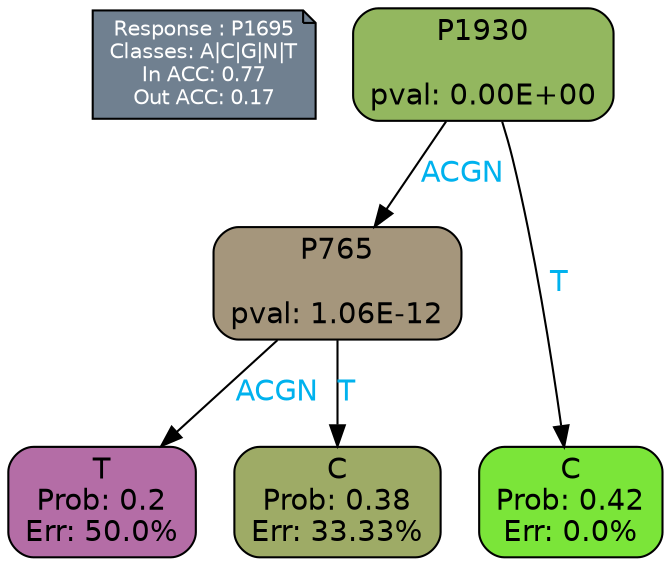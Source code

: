 digraph Tree {
node [shape=box, style="filled, rounded", color="black", fontname=helvetica] ;
graph [ranksep=equally, splines=polylines, bgcolor=transparent, dpi=600] ;
edge [fontname=helvetica] ;
LEGEND [label="Response : P1695
Classes: A|C|G|N|T
In ACC: 0.77
Out ACC: 0.17
",shape=note,align=left,style=filled,fillcolor="slategray",fontcolor="white",fontsize=10];1 [label="P1930

pval: 0.00E+00", fillcolor="#93b75f"] ;
2 [label="P765

pval: 1.06E-12", fillcolor="#a5967c"] ;
3 [label="T
Prob: 0.2
Err: 50.0%", fillcolor="#b46da6"] ;
4 [label="C
Prob: 0.38
Err: 33.33%", fillcolor="#9eab66"] ;
5 [label="C
Prob: 0.42
Err: 0.0%", fillcolor="#7be539"] ;
1 -> 2 [label="ACGN",fontcolor=deepskyblue2] ;
1 -> 5 [label="T",fontcolor=deepskyblue2] ;
2 -> 3 [label="ACGN",fontcolor=deepskyblue2] ;
2 -> 4 [label="T",fontcolor=deepskyblue2] ;
{rank = same; 3;4;5;}{rank = same; LEGEND;1;}}